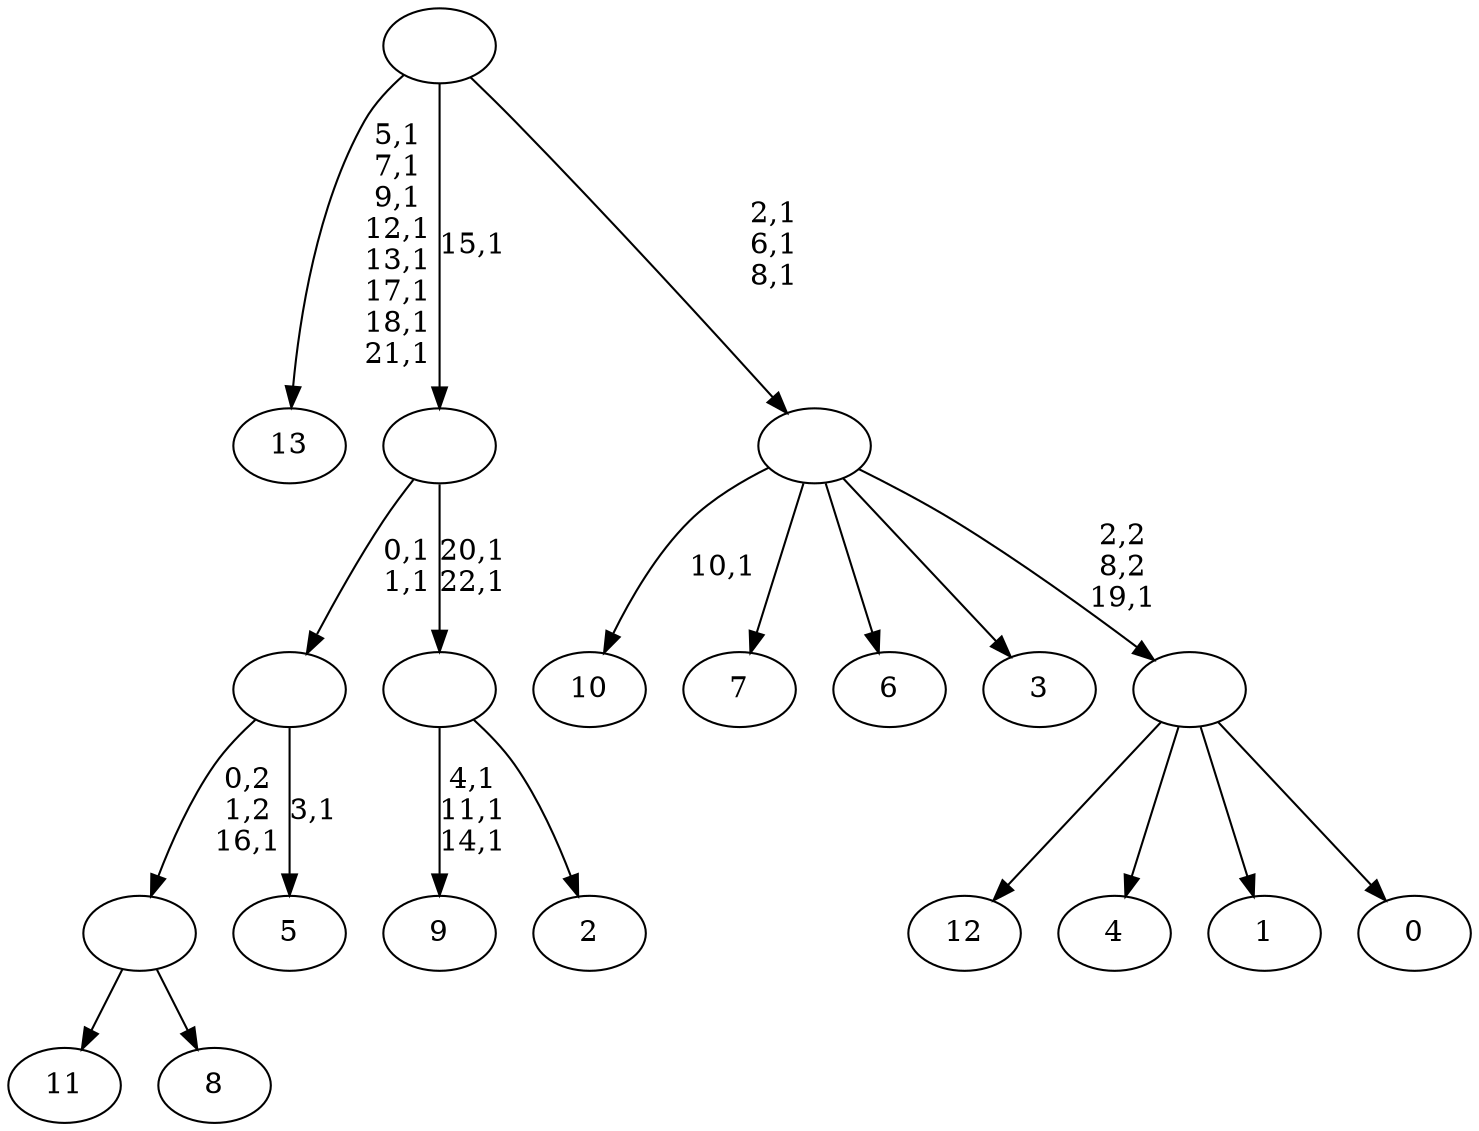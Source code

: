 digraph T {
	37 [label="13"]
	28 [label="12"]
	27 [label="11"]
	26 [label="10"]
	24 [label="9"]
	20 [label="8"]
	19 [label=""]
	18 [label="7"]
	17 [label="6"]
	16 [label="5"]
	14 [label=""]
	12 [label="4"]
	11 [label="3"]
	10 [label="2"]
	9 [label=""]
	7 [label=""]
	6 [label="1"]
	5 [label="0"]
	4 [label=""]
	3 [label=""]
	0 [label=""]
	19 -> 27 [label=""]
	19 -> 20 [label=""]
	14 -> 16 [label="3,1"]
	14 -> 19 [label="0,2\n1,2\n16,1"]
	9 -> 24 [label="4,1\n11,1\n14,1"]
	9 -> 10 [label=""]
	7 -> 9 [label="20,1\n22,1"]
	7 -> 14 [label="0,1\n1,1"]
	4 -> 28 [label=""]
	4 -> 12 [label=""]
	4 -> 6 [label=""]
	4 -> 5 [label=""]
	3 -> 26 [label="10,1"]
	3 -> 18 [label=""]
	3 -> 17 [label=""]
	3 -> 11 [label=""]
	3 -> 4 [label="2,2\n8,2\n19,1"]
	0 -> 3 [label="2,1\n6,1\n8,1"]
	0 -> 37 [label="5,1\n7,1\n9,1\n12,1\n13,1\n17,1\n18,1\n21,1"]
	0 -> 7 [label="15,1"]
}
